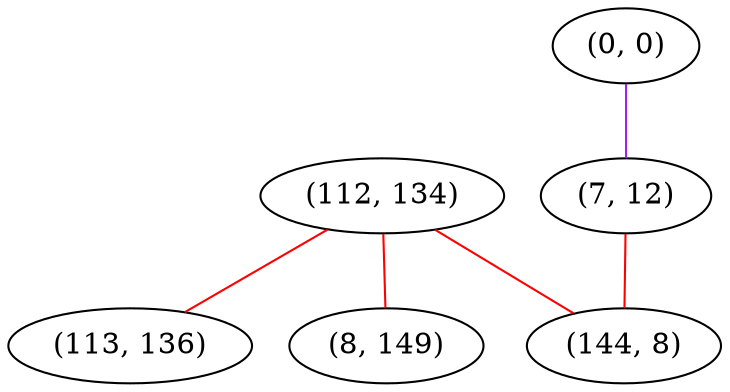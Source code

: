 graph "" {
"(112, 134)";
"(113, 136)";
"(0, 0)";
"(7, 12)";
"(144, 8)";
"(8, 149)";
"(112, 134)" -- "(113, 136)"  [color=red, key=0, weight=1];
"(112, 134)" -- "(144, 8)"  [color=red, key=0, weight=1];
"(112, 134)" -- "(8, 149)"  [color=red, key=0, weight=1];
"(0, 0)" -- "(7, 12)"  [color=purple, key=0, weight=4];
"(7, 12)" -- "(144, 8)"  [color=red, key=0, weight=1];
}
